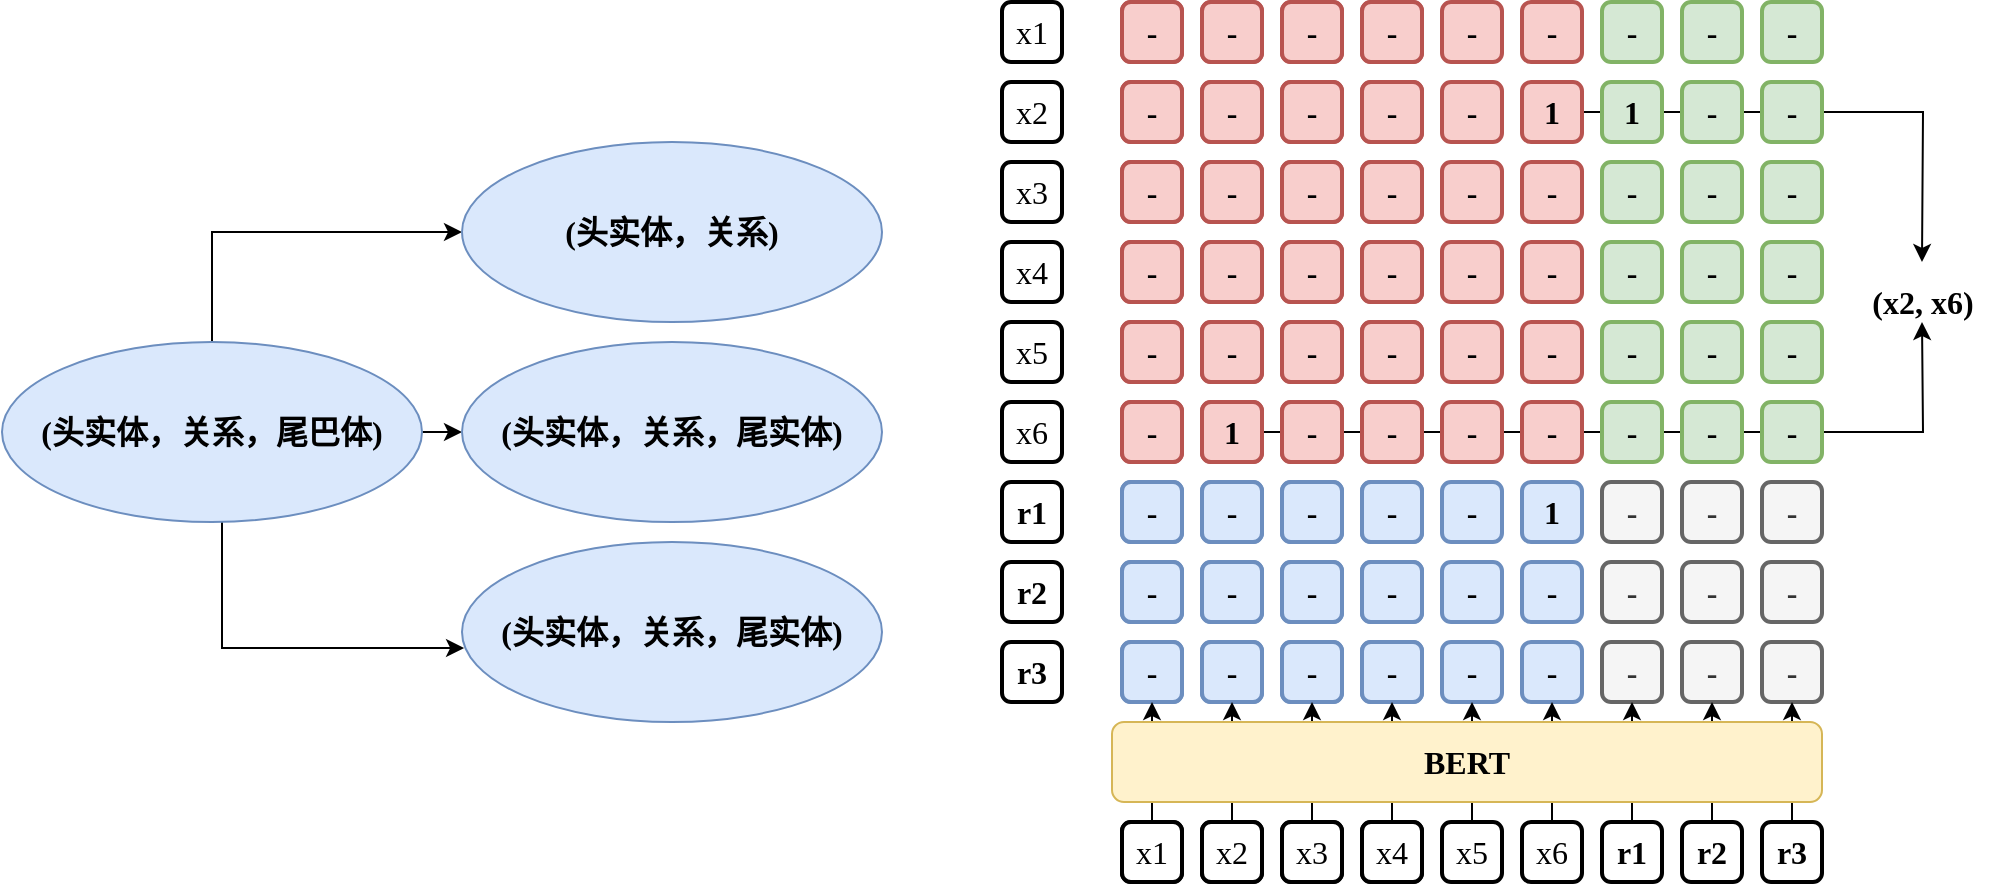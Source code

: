 <mxfile version="15.3.1" type="github">
  <diagram id="RaUIB1Iz39og9bqEEk9t" name="第 1 页">
    <mxGraphModel dx="1422" dy="762" grid="1" gridSize="10" guides="1" tooltips="1" connect="1" arrows="1" fold="1" page="1" pageScale="1" pageWidth="1600" pageHeight="900" math="0" shadow="0">
      <root>
        <mxCell id="0" />
        <mxCell id="1" parent="0" />
        <mxCell id="5Z1uy8fRGyx_QVM0Wn5j-250" style="edgeStyle=orthogonalEdgeStyle;rounded=0;orthogonalLoop=1;jettySize=auto;html=1;exitX=1;exitY=0.5;exitDx=0;exitDy=0;" edge="1" parent="1" source="5Z1uy8fRGyx_QVM0Wn5j-106">
          <mxGeometry relative="1" as="geometry">
            <mxPoint x="1360" y="385" as="targetPoint" />
          </mxGeometry>
        </mxCell>
        <mxCell id="5Z1uy8fRGyx_QVM0Wn5j-1" value="x1" style="rounded=1;whiteSpace=wrap;html=1;shadow=0;glass=0;sketch=0;fontFamily=Times New Roman;fontSize=16;strokeWidth=2;fillColor=#f8cecc;strokeColor=#b85450;fontStyle=1" vertex="1" parent="1">
          <mxGeometry x="960" y="225" width="30" height="30" as="geometry" />
        </mxCell>
        <mxCell id="5Z1uy8fRGyx_QVM0Wn5j-2" value="x1" style="rounded=1;whiteSpace=wrap;html=1;shadow=0;glass=0;sketch=0;fontFamily=Times New Roman;fontSize=16;strokeWidth=2;fillColor=#f8cecc;strokeColor=#b85450;fontStyle=1" vertex="1" parent="1">
          <mxGeometry x="1000" y="225" width="30" height="30" as="geometry" />
        </mxCell>
        <mxCell id="5Z1uy8fRGyx_QVM0Wn5j-3" value="x1" style="rounded=1;whiteSpace=wrap;html=1;shadow=0;glass=0;sketch=0;fontFamily=Times New Roman;fontSize=16;strokeWidth=2;fillColor=#f8cecc;strokeColor=#b85450;fontStyle=1" vertex="1" parent="1">
          <mxGeometry x="1040" y="225" width="30" height="30" as="geometry" />
        </mxCell>
        <mxCell id="5Z1uy8fRGyx_QVM0Wn5j-4" value="x1" style="rounded=1;whiteSpace=wrap;html=1;shadow=0;glass=0;sketch=0;fontFamily=Times New Roman;fontSize=16;strokeWidth=2;fillColor=#f8cecc;strokeColor=#b85450;fontStyle=1" vertex="1" parent="1">
          <mxGeometry x="1080" y="225" width="30" height="30" as="geometry" />
        </mxCell>
        <mxCell id="5Z1uy8fRGyx_QVM0Wn5j-5" value="-" style="rounded=1;whiteSpace=wrap;html=1;shadow=0;glass=0;sketch=0;fontFamily=Times New Roman;fontSize=16;strokeWidth=2;fillColor=#f8cecc;strokeColor=#b85450;fontStyle=1" vertex="1" parent="1">
          <mxGeometry x="1120" y="225" width="30" height="30" as="geometry" />
        </mxCell>
        <mxCell id="5Z1uy8fRGyx_QVM0Wn5j-6" value="-" style="rounded=1;whiteSpace=wrap;html=1;shadow=0;glass=0;sketch=0;fontFamily=Times New Roman;fontSize=16;strokeWidth=2;fillColor=#f8cecc;strokeColor=#b85450;fontStyle=1" vertex="1" parent="1">
          <mxGeometry x="1160" y="225" width="30" height="30" as="geometry" />
        </mxCell>
        <mxCell id="5Z1uy8fRGyx_QVM0Wn5j-7" value="-" style="rounded=1;whiteSpace=wrap;html=1;shadow=0;glass=0;sketch=0;fontFamily=Times New Roman;fontSize=16;strokeWidth=2;fillColor=#d5e8d4;strokeColor=#82b366;fontStyle=1" vertex="1" parent="1">
          <mxGeometry x="1200" y="225" width="30" height="30" as="geometry" />
        </mxCell>
        <mxCell id="5Z1uy8fRGyx_QVM0Wn5j-8" value="-" style="rounded=1;whiteSpace=wrap;html=1;shadow=0;glass=0;sketch=0;fontFamily=Times New Roman;fontSize=16;strokeWidth=2;fillColor=#d5e8d4;strokeColor=#82b366;fontStyle=1" vertex="1" parent="1">
          <mxGeometry x="1240" y="225" width="30" height="30" as="geometry" />
        </mxCell>
        <mxCell id="5Z1uy8fRGyx_QVM0Wn5j-9" value="-" style="rounded=1;whiteSpace=wrap;html=1;shadow=0;glass=0;sketch=0;fontFamily=Times New Roman;fontSize=16;strokeWidth=2;fillColor=#f8cecc;strokeColor=#b85450;fontStyle=1" vertex="1" parent="1">
          <mxGeometry x="960" y="225" width="30" height="30" as="geometry" />
        </mxCell>
        <mxCell id="5Z1uy8fRGyx_QVM0Wn5j-10" value="-" style="rounded=1;whiteSpace=wrap;html=1;shadow=0;glass=0;sketch=0;fontFamily=Times New Roman;fontSize=16;strokeWidth=2;fillColor=#f8cecc;strokeColor=#b85450;fontStyle=1" vertex="1" parent="1">
          <mxGeometry x="1000" y="225" width="30" height="30" as="geometry" />
        </mxCell>
        <mxCell id="5Z1uy8fRGyx_QVM0Wn5j-11" value="-" style="rounded=1;whiteSpace=wrap;html=1;shadow=0;glass=0;sketch=0;fontFamily=Times New Roman;fontSize=16;strokeWidth=2;fillColor=#f8cecc;strokeColor=#b85450;fontStyle=1" vertex="1" parent="1">
          <mxGeometry x="1040" y="225" width="30" height="30" as="geometry" />
        </mxCell>
        <mxCell id="5Z1uy8fRGyx_QVM0Wn5j-12" value="-" style="rounded=1;whiteSpace=wrap;html=1;shadow=0;glass=0;sketch=0;fontFamily=Times New Roman;fontSize=16;strokeWidth=2;fillColor=#f8cecc;strokeColor=#b85450;fontStyle=1" vertex="1" parent="1">
          <mxGeometry x="1080" y="225" width="30" height="30" as="geometry" />
        </mxCell>
        <mxCell id="5Z1uy8fRGyx_QVM0Wn5j-13" value="-" style="rounded=1;whiteSpace=wrap;html=1;shadow=0;glass=0;sketch=0;fontFamily=Times New Roman;fontSize=16;strokeWidth=2;fillColor=#d5e8d4;strokeColor=#82b366;fontStyle=1" vertex="1" parent="1">
          <mxGeometry x="1280" y="225" width="30" height="30" as="geometry" />
        </mxCell>
        <mxCell id="5Z1uy8fRGyx_QVM0Wn5j-33" value="x1" style="rounded=1;whiteSpace=wrap;html=1;shadow=0;glass=0;sketch=0;fontFamily=Times New Roman;fontSize=16;strokeWidth=2;fillColor=#f8cecc;strokeColor=#b85450;fontStyle=1" vertex="1" parent="1">
          <mxGeometry x="960" y="265" width="30" height="30" as="geometry" />
        </mxCell>
        <mxCell id="5Z1uy8fRGyx_QVM0Wn5j-34" value="x1" style="rounded=1;whiteSpace=wrap;html=1;shadow=0;glass=0;sketch=0;fontFamily=Times New Roman;fontSize=16;strokeWidth=2;fillColor=#f8cecc;strokeColor=#b85450;fontStyle=1" vertex="1" parent="1">
          <mxGeometry x="1000" y="265" width="30" height="30" as="geometry" />
        </mxCell>
        <mxCell id="5Z1uy8fRGyx_QVM0Wn5j-35" value="x1" style="rounded=1;whiteSpace=wrap;html=1;shadow=0;glass=0;sketch=0;fontFamily=Times New Roman;fontSize=16;strokeWidth=2;fillColor=#f8cecc;strokeColor=#b85450;fontStyle=1" vertex="1" parent="1">
          <mxGeometry x="1040" y="265" width="30" height="30" as="geometry" />
        </mxCell>
        <mxCell id="5Z1uy8fRGyx_QVM0Wn5j-36" value="x1" style="rounded=1;whiteSpace=wrap;html=1;shadow=0;glass=0;sketch=0;fontFamily=Times New Roman;fontSize=16;strokeWidth=2;fillColor=#f8cecc;strokeColor=#b85450;fontStyle=1" vertex="1" parent="1">
          <mxGeometry x="1080" y="265" width="30" height="30" as="geometry" />
        </mxCell>
        <mxCell id="5Z1uy8fRGyx_QVM0Wn5j-37" value="-" style="rounded=1;whiteSpace=wrap;html=1;shadow=0;glass=0;sketch=0;fontFamily=Times New Roman;fontSize=16;strokeWidth=2;fillColor=#f8cecc;strokeColor=#b85450;fontStyle=1" vertex="1" parent="1">
          <mxGeometry x="1120" y="265" width="30" height="30" as="geometry" />
        </mxCell>
        <mxCell id="5Z1uy8fRGyx_QVM0Wn5j-251" style="edgeStyle=orthogonalEdgeStyle;rounded=0;orthogonalLoop=1;jettySize=auto;html=1;exitX=1;exitY=0.5;exitDx=0;exitDy=0;" edge="1" parent="1" source="5Z1uy8fRGyx_QVM0Wn5j-38">
          <mxGeometry relative="1" as="geometry">
            <mxPoint x="1360" y="355" as="targetPoint" />
          </mxGeometry>
        </mxCell>
        <mxCell id="5Z1uy8fRGyx_QVM0Wn5j-38" value="1" style="rounded=1;whiteSpace=wrap;html=1;shadow=0;glass=0;sketch=0;fontFamily=Times New Roman;fontSize=16;strokeWidth=2;fillColor=#f8cecc;strokeColor=#b85450;fontStyle=1" vertex="1" parent="1">
          <mxGeometry x="1160" y="265" width="30" height="30" as="geometry" />
        </mxCell>
        <mxCell id="5Z1uy8fRGyx_QVM0Wn5j-39" value="1" style="rounded=1;whiteSpace=wrap;html=1;shadow=0;glass=0;sketch=0;fontFamily=Times New Roman;fontSize=16;strokeWidth=2;fillColor=#d5e8d4;strokeColor=#82b366;fontStyle=1" vertex="1" parent="1">
          <mxGeometry x="1200" y="265" width="30" height="30" as="geometry" />
        </mxCell>
        <mxCell id="5Z1uy8fRGyx_QVM0Wn5j-40" value="-" style="rounded=1;whiteSpace=wrap;html=1;shadow=0;glass=0;sketch=0;fontFamily=Times New Roman;fontSize=16;strokeWidth=2;fillColor=#d5e8d4;strokeColor=#82b366;fontStyle=1" vertex="1" parent="1">
          <mxGeometry x="1240" y="265" width="30" height="30" as="geometry" />
        </mxCell>
        <mxCell id="5Z1uy8fRGyx_QVM0Wn5j-41" value="-" style="rounded=1;whiteSpace=wrap;html=1;shadow=0;glass=0;sketch=0;fontFamily=Times New Roman;fontSize=16;strokeWidth=2;fillColor=#f8cecc;strokeColor=#b85450;fontStyle=1" vertex="1" parent="1">
          <mxGeometry x="960" y="265" width="30" height="30" as="geometry" />
        </mxCell>
        <mxCell id="5Z1uy8fRGyx_QVM0Wn5j-42" value="-" style="rounded=1;whiteSpace=wrap;html=1;shadow=0;glass=0;sketch=0;fontFamily=Times New Roman;fontSize=16;strokeWidth=2;fillColor=#f8cecc;strokeColor=#b85450;fontStyle=1" vertex="1" parent="1">
          <mxGeometry x="1000" y="265" width="30" height="30" as="geometry" />
        </mxCell>
        <mxCell id="5Z1uy8fRGyx_QVM0Wn5j-43" value="-" style="rounded=1;whiteSpace=wrap;html=1;shadow=0;glass=0;sketch=0;fontFamily=Times New Roman;fontSize=16;strokeWidth=2;fillColor=#f8cecc;strokeColor=#b85450;fontStyle=1" vertex="1" parent="1">
          <mxGeometry x="1040" y="265" width="30" height="30" as="geometry" />
        </mxCell>
        <mxCell id="5Z1uy8fRGyx_QVM0Wn5j-44" value="-" style="rounded=1;whiteSpace=wrap;html=1;shadow=0;glass=0;sketch=0;fontFamily=Times New Roman;fontSize=16;strokeWidth=2;fillColor=#f8cecc;strokeColor=#b85450;fontStyle=1" vertex="1" parent="1">
          <mxGeometry x="1080" y="265" width="30" height="30" as="geometry" />
        </mxCell>
        <mxCell id="5Z1uy8fRGyx_QVM0Wn5j-45" value="-" style="rounded=1;whiteSpace=wrap;html=1;shadow=0;glass=0;sketch=0;fontFamily=Times New Roman;fontSize=16;strokeWidth=2;fillColor=#d5e8d4;strokeColor=#82b366;fontStyle=1" vertex="1" parent="1">
          <mxGeometry x="1280" y="265" width="30" height="30" as="geometry" />
        </mxCell>
        <mxCell id="5Z1uy8fRGyx_QVM0Wn5j-49" value="x1" style="rounded=1;whiteSpace=wrap;html=1;shadow=0;glass=0;sketch=0;fontFamily=Times New Roman;fontSize=16;strokeWidth=2;fillColor=#f8cecc;strokeColor=#b85450;fontStyle=1" vertex="1" parent="1">
          <mxGeometry x="960" y="305" width="30" height="30" as="geometry" />
        </mxCell>
        <mxCell id="5Z1uy8fRGyx_QVM0Wn5j-50" value="x1" style="rounded=1;whiteSpace=wrap;html=1;shadow=0;glass=0;sketch=0;fontFamily=Times New Roman;fontSize=16;strokeWidth=2;fillColor=#f8cecc;strokeColor=#b85450;fontStyle=1" vertex="1" parent="1">
          <mxGeometry x="1000" y="305" width="30" height="30" as="geometry" />
        </mxCell>
        <mxCell id="5Z1uy8fRGyx_QVM0Wn5j-51" value="x1" style="rounded=1;whiteSpace=wrap;html=1;shadow=0;glass=0;sketch=0;fontFamily=Times New Roman;fontSize=16;strokeWidth=2;fillColor=#f8cecc;strokeColor=#b85450;fontStyle=1" vertex="1" parent="1">
          <mxGeometry x="1040" y="305" width="30" height="30" as="geometry" />
        </mxCell>
        <mxCell id="5Z1uy8fRGyx_QVM0Wn5j-52" value="x1" style="rounded=1;whiteSpace=wrap;html=1;shadow=0;glass=0;sketch=0;fontFamily=Times New Roman;fontSize=16;strokeWidth=2;fillColor=#f8cecc;strokeColor=#b85450;fontStyle=1" vertex="1" parent="1">
          <mxGeometry x="1080" y="305" width="30" height="30" as="geometry" />
        </mxCell>
        <mxCell id="5Z1uy8fRGyx_QVM0Wn5j-53" value="-" style="rounded=1;whiteSpace=wrap;html=1;shadow=0;glass=0;sketch=0;fontFamily=Times New Roman;fontSize=16;strokeWidth=2;fillColor=#f8cecc;strokeColor=#b85450;fontStyle=1" vertex="1" parent="1">
          <mxGeometry x="1120" y="305" width="30" height="30" as="geometry" />
        </mxCell>
        <mxCell id="5Z1uy8fRGyx_QVM0Wn5j-54" value="-" style="rounded=1;whiteSpace=wrap;html=1;shadow=0;glass=0;sketch=0;fontFamily=Times New Roman;fontSize=16;strokeWidth=2;fillColor=#f8cecc;strokeColor=#b85450;fontStyle=1" vertex="1" parent="1">
          <mxGeometry x="1160" y="305" width="30" height="30" as="geometry" />
        </mxCell>
        <mxCell id="5Z1uy8fRGyx_QVM0Wn5j-55" value="-" style="rounded=1;whiteSpace=wrap;html=1;shadow=0;glass=0;sketch=0;fontFamily=Times New Roman;fontSize=16;strokeWidth=2;fillColor=#d5e8d4;strokeColor=#82b366;fontStyle=1" vertex="1" parent="1">
          <mxGeometry x="1200" y="305" width="30" height="30" as="geometry" />
        </mxCell>
        <mxCell id="5Z1uy8fRGyx_QVM0Wn5j-56" value="-" style="rounded=1;whiteSpace=wrap;html=1;shadow=0;glass=0;sketch=0;fontFamily=Times New Roman;fontSize=16;strokeWidth=2;fillColor=#d5e8d4;strokeColor=#82b366;fontStyle=1" vertex="1" parent="1">
          <mxGeometry x="1240" y="305" width="30" height="30" as="geometry" />
        </mxCell>
        <mxCell id="5Z1uy8fRGyx_QVM0Wn5j-57" value="-" style="rounded=1;whiteSpace=wrap;html=1;shadow=0;glass=0;sketch=0;fontFamily=Times New Roman;fontSize=16;strokeWidth=2;fillColor=#f8cecc;strokeColor=#b85450;fontStyle=1" vertex="1" parent="1">
          <mxGeometry x="960" y="305" width="30" height="30" as="geometry" />
        </mxCell>
        <mxCell id="5Z1uy8fRGyx_QVM0Wn5j-58" value="-" style="rounded=1;whiteSpace=wrap;html=1;shadow=0;glass=0;sketch=0;fontFamily=Times New Roman;fontSize=16;strokeWidth=2;fillColor=#f8cecc;strokeColor=#b85450;fontStyle=1" vertex="1" parent="1">
          <mxGeometry x="1000" y="305" width="30" height="30" as="geometry" />
        </mxCell>
        <mxCell id="5Z1uy8fRGyx_QVM0Wn5j-59" value="-" style="rounded=1;whiteSpace=wrap;html=1;shadow=0;glass=0;sketch=0;fontFamily=Times New Roman;fontSize=16;strokeWidth=2;fillColor=#f8cecc;strokeColor=#b85450;fontStyle=1" vertex="1" parent="1">
          <mxGeometry x="1040" y="305" width="30" height="30" as="geometry" />
        </mxCell>
        <mxCell id="5Z1uy8fRGyx_QVM0Wn5j-60" value="-" style="rounded=1;whiteSpace=wrap;html=1;shadow=0;glass=0;sketch=0;fontFamily=Times New Roman;fontSize=16;strokeWidth=2;fillColor=#f8cecc;strokeColor=#b85450;fontStyle=1" vertex="1" parent="1">
          <mxGeometry x="1080" y="305" width="30" height="30" as="geometry" />
        </mxCell>
        <mxCell id="5Z1uy8fRGyx_QVM0Wn5j-61" value="-" style="rounded=1;whiteSpace=wrap;html=1;shadow=0;glass=0;sketch=0;fontFamily=Times New Roman;fontSize=16;strokeWidth=2;fillColor=#d5e8d4;strokeColor=#82b366;fontStyle=1" vertex="1" parent="1">
          <mxGeometry x="1280" y="305" width="30" height="30" as="geometry" />
        </mxCell>
        <mxCell id="5Z1uy8fRGyx_QVM0Wn5j-65" value="x1" style="rounded=1;whiteSpace=wrap;html=1;shadow=0;glass=0;sketch=0;fontFamily=Times New Roman;fontSize=16;strokeWidth=2;fillColor=#f8cecc;strokeColor=#b85450;fontStyle=1" vertex="1" parent="1">
          <mxGeometry x="960" y="345" width="30" height="30" as="geometry" />
        </mxCell>
        <mxCell id="5Z1uy8fRGyx_QVM0Wn5j-66" value="x1" style="rounded=1;whiteSpace=wrap;html=1;shadow=0;glass=0;sketch=0;fontFamily=Times New Roman;fontSize=16;strokeWidth=2;fillColor=#f8cecc;strokeColor=#b85450;fontStyle=1" vertex="1" parent="1">
          <mxGeometry x="1000" y="345" width="30" height="30" as="geometry" />
        </mxCell>
        <mxCell id="5Z1uy8fRGyx_QVM0Wn5j-67" value="x1" style="rounded=1;whiteSpace=wrap;html=1;shadow=0;glass=0;sketch=0;fontFamily=Times New Roman;fontSize=16;strokeWidth=2;fillColor=#f8cecc;strokeColor=#b85450;fontStyle=1" vertex="1" parent="1">
          <mxGeometry x="1040" y="345" width="30" height="30" as="geometry" />
        </mxCell>
        <mxCell id="5Z1uy8fRGyx_QVM0Wn5j-68" value="x1" style="rounded=1;whiteSpace=wrap;html=1;shadow=0;glass=0;sketch=0;fontFamily=Times New Roman;fontSize=16;strokeWidth=2;fillColor=#f8cecc;strokeColor=#b85450;fontStyle=1" vertex="1" parent="1">
          <mxGeometry x="1080" y="345" width="30" height="30" as="geometry" />
        </mxCell>
        <mxCell id="5Z1uy8fRGyx_QVM0Wn5j-69" value="-" style="rounded=1;whiteSpace=wrap;html=1;shadow=0;glass=0;sketch=0;fontFamily=Times New Roman;fontSize=16;strokeWidth=2;fillColor=#f8cecc;strokeColor=#b85450;fontStyle=1" vertex="1" parent="1">
          <mxGeometry x="1120" y="345" width="30" height="30" as="geometry" />
        </mxCell>
        <mxCell id="5Z1uy8fRGyx_QVM0Wn5j-70" value="-" style="rounded=1;whiteSpace=wrap;html=1;shadow=0;glass=0;sketch=0;fontFamily=Times New Roman;fontSize=16;strokeWidth=2;fillColor=#f8cecc;strokeColor=#b85450;fontStyle=1" vertex="1" parent="1">
          <mxGeometry x="1160" y="345" width="30" height="30" as="geometry" />
        </mxCell>
        <mxCell id="5Z1uy8fRGyx_QVM0Wn5j-71" value="-" style="rounded=1;whiteSpace=wrap;html=1;shadow=0;glass=0;sketch=0;fontFamily=Times New Roman;fontSize=16;strokeWidth=2;fillColor=#d5e8d4;strokeColor=#82b366;fontStyle=1" vertex="1" parent="1">
          <mxGeometry x="1200" y="345" width="30" height="30" as="geometry" />
        </mxCell>
        <mxCell id="5Z1uy8fRGyx_QVM0Wn5j-72" value="-" style="rounded=1;whiteSpace=wrap;html=1;shadow=0;glass=0;sketch=0;fontFamily=Times New Roman;fontSize=16;strokeWidth=2;fillColor=#d5e8d4;strokeColor=#82b366;fontStyle=1" vertex="1" parent="1">
          <mxGeometry x="1240" y="345" width="30" height="30" as="geometry" />
        </mxCell>
        <mxCell id="5Z1uy8fRGyx_QVM0Wn5j-73" value="-" style="rounded=1;whiteSpace=wrap;html=1;shadow=0;glass=0;sketch=0;fontFamily=Times New Roman;fontSize=16;strokeWidth=2;fillColor=#f8cecc;strokeColor=#b85450;fontStyle=1" vertex="1" parent="1">
          <mxGeometry x="960" y="345" width="30" height="30" as="geometry" />
        </mxCell>
        <mxCell id="5Z1uy8fRGyx_QVM0Wn5j-74" value="-" style="rounded=1;whiteSpace=wrap;html=1;shadow=0;glass=0;sketch=0;fontFamily=Times New Roman;fontSize=16;strokeWidth=2;fillColor=#f8cecc;strokeColor=#b85450;fontStyle=1" vertex="1" parent="1">
          <mxGeometry x="1000" y="345" width="30" height="30" as="geometry" />
        </mxCell>
        <mxCell id="5Z1uy8fRGyx_QVM0Wn5j-75" value="-" style="rounded=1;whiteSpace=wrap;html=1;shadow=0;glass=0;sketch=0;fontFamily=Times New Roman;fontSize=16;strokeWidth=2;fillColor=#f8cecc;strokeColor=#b85450;fontStyle=1" vertex="1" parent="1">
          <mxGeometry x="1040" y="345" width="30" height="30" as="geometry" />
        </mxCell>
        <mxCell id="5Z1uy8fRGyx_QVM0Wn5j-76" value="-" style="rounded=1;whiteSpace=wrap;html=1;shadow=0;glass=0;sketch=0;fontFamily=Times New Roman;fontSize=16;strokeWidth=2;fillColor=#f8cecc;strokeColor=#b85450;fontStyle=1" vertex="1" parent="1">
          <mxGeometry x="1080" y="345" width="30" height="30" as="geometry" />
        </mxCell>
        <mxCell id="5Z1uy8fRGyx_QVM0Wn5j-77" value="-" style="rounded=1;whiteSpace=wrap;html=1;shadow=0;glass=0;sketch=0;fontFamily=Times New Roman;fontSize=16;strokeWidth=2;fillColor=#d5e8d4;strokeColor=#82b366;fontStyle=1" vertex="1" parent="1">
          <mxGeometry x="1280" y="345" width="30" height="30" as="geometry" />
        </mxCell>
        <mxCell id="5Z1uy8fRGyx_QVM0Wn5j-81" value="x1" style="rounded=1;whiteSpace=wrap;html=1;shadow=0;glass=0;sketch=0;fontFamily=Times New Roman;fontSize=16;strokeWidth=2;fillColor=#f8cecc;strokeColor=#b85450;fontStyle=1" vertex="1" parent="1">
          <mxGeometry x="960" y="385" width="30" height="30" as="geometry" />
        </mxCell>
        <mxCell id="5Z1uy8fRGyx_QVM0Wn5j-82" value="x1" style="rounded=1;whiteSpace=wrap;html=1;shadow=0;glass=0;sketch=0;fontFamily=Times New Roman;fontSize=16;strokeWidth=2;fillColor=#f8cecc;strokeColor=#b85450;fontStyle=1" vertex="1" parent="1">
          <mxGeometry x="1000" y="385" width="30" height="30" as="geometry" />
        </mxCell>
        <mxCell id="5Z1uy8fRGyx_QVM0Wn5j-83" value="x1" style="rounded=1;whiteSpace=wrap;html=1;shadow=0;glass=0;sketch=0;fontFamily=Times New Roman;fontSize=16;strokeWidth=2;fillColor=#f8cecc;strokeColor=#b85450;fontStyle=1" vertex="1" parent="1">
          <mxGeometry x="1040" y="385" width="30" height="30" as="geometry" />
        </mxCell>
        <mxCell id="5Z1uy8fRGyx_QVM0Wn5j-84" value="x1" style="rounded=1;whiteSpace=wrap;html=1;shadow=0;glass=0;sketch=0;fontFamily=Times New Roman;fontSize=16;strokeWidth=2;fillColor=#f8cecc;strokeColor=#b85450;fontStyle=1" vertex="1" parent="1">
          <mxGeometry x="1080" y="385" width="30" height="30" as="geometry" />
        </mxCell>
        <mxCell id="5Z1uy8fRGyx_QVM0Wn5j-85" value="-" style="rounded=1;whiteSpace=wrap;html=1;shadow=0;glass=0;sketch=0;fontFamily=Times New Roman;fontSize=16;strokeWidth=2;fillColor=#f8cecc;strokeColor=#b85450;fontStyle=1" vertex="1" parent="1">
          <mxGeometry x="1120" y="385" width="30" height="30" as="geometry" />
        </mxCell>
        <mxCell id="5Z1uy8fRGyx_QVM0Wn5j-86" value="-" style="rounded=1;whiteSpace=wrap;html=1;shadow=0;glass=0;sketch=0;fontFamily=Times New Roman;fontSize=16;strokeWidth=2;fillColor=#f8cecc;strokeColor=#b85450;fontStyle=1" vertex="1" parent="1">
          <mxGeometry x="1160" y="385" width="30" height="30" as="geometry" />
        </mxCell>
        <mxCell id="5Z1uy8fRGyx_QVM0Wn5j-87" value="-" style="rounded=1;whiteSpace=wrap;html=1;shadow=0;glass=0;sketch=0;fontFamily=Times New Roman;fontSize=16;strokeWidth=2;fillColor=#d5e8d4;strokeColor=#82b366;fontStyle=1" vertex="1" parent="1">
          <mxGeometry x="1200" y="385" width="30" height="30" as="geometry" />
        </mxCell>
        <mxCell id="5Z1uy8fRGyx_QVM0Wn5j-88" value="-" style="rounded=1;whiteSpace=wrap;html=1;shadow=0;glass=0;sketch=0;fontFamily=Times New Roman;fontSize=16;strokeWidth=2;fillColor=#d5e8d4;strokeColor=#82b366;fontStyle=1" vertex="1" parent="1">
          <mxGeometry x="1240" y="385" width="30" height="30" as="geometry" />
        </mxCell>
        <mxCell id="5Z1uy8fRGyx_QVM0Wn5j-89" value="-" style="rounded=1;whiteSpace=wrap;html=1;shadow=0;glass=0;sketch=0;fontFamily=Times New Roman;fontSize=16;strokeWidth=2;fillColor=#f8cecc;strokeColor=#b85450;fontStyle=1" vertex="1" parent="1">
          <mxGeometry x="960" y="385" width="30" height="30" as="geometry" />
        </mxCell>
        <mxCell id="5Z1uy8fRGyx_QVM0Wn5j-90" value="-" style="rounded=1;whiteSpace=wrap;html=1;shadow=0;glass=0;sketch=0;fontFamily=Times New Roman;fontSize=16;strokeWidth=2;fillColor=#f8cecc;strokeColor=#b85450;fontStyle=1" vertex="1" parent="1">
          <mxGeometry x="1000" y="385" width="30" height="30" as="geometry" />
        </mxCell>
        <mxCell id="5Z1uy8fRGyx_QVM0Wn5j-91" value="-" style="rounded=1;whiteSpace=wrap;html=1;shadow=0;glass=0;sketch=0;fontFamily=Times New Roman;fontSize=16;strokeWidth=2;fillColor=#f8cecc;strokeColor=#b85450;fontStyle=1" vertex="1" parent="1">
          <mxGeometry x="1040" y="385" width="30" height="30" as="geometry" />
        </mxCell>
        <mxCell id="5Z1uy8fRGyx_QVM0Wn5j-92" value="-" style="rounded=1;whiteSpace=wrap;html=1;shadow=0;glass=0;sketch=0;fontFamily=Times New Roman;fontSize=16;strokeWidth=2;fillColor=#f8cecc;strokeColor=#b85450;fontStyle=1" vertex="1" parent="1">
          <mxGeometry x="1080" y="385" width="30" height="30" as="geometry" />
        </mxCell>
        <mxCell id="5Z1uy8fRGyx_QVM0Wn5j-93" value="-" style="rounded=1;whiteSpace=wrap;html=1;shadow=0;glass=0;sketch=0;fontFamily=Times New Roman;fontSize=16;strokeWidth=2;fillColor=#d5e8d4;strokeColor=#82b366;fontStyle=1" vertex="1" parent="1">
          <mxGeometry x="1280" y="385" width="30" height="30" as="geometry" />
        </mxCell>
        <mxCell id="5Z1uy8fRGyx_QVM0Wn5j-97" value="x1" style="rounded=1;whiteSpace=wrap;html=1;shadow=0;glass=0;sketch=0;fontFamily=Times New Roman;fontSize=16;strokeWidth=2;fillColor=#f8cecc;strokeColor=#b85450;fontStyle=1" vertex="1" parent="1">
          <mxGeometry x="960" y="425" width="30" height="30" as="geometry" />
        </mxCell>
        <mxCell id="5Z1uy8fRGyx_QVM0Wn5j-98" value="x1" style="rounded=1;whiteSpace=wrap;html=1;shadow=0;glass=0;sketch=0;fontFamily=Times New Roman;fontSize=16;strokeWidth=2;fillColor=#f8cecc;strokeColor=#b85450;fontStyle=1" vertex="1" parent="1">
          <mxGeometry x="1000" y="425" width="30" height="30" as="geometry" />
        </mxCell>
        <mxCell id="5Z1uy8fRGyx_QVM0Wn5j-99" value="x1" style="rounded=1;whiteSpace=wrap;html=1;shadow=0;glass=0;sketch=0;fontFamily=Times New Roman;fontSize=16;strokeWidth=2;fillColor=#f8cecc;strokeColor=#b85450;fontStyle=1" vertex="1" parent="1">
          <mxGeometry x="1040" y="425" width="30" height="30" as="geometry" />
        </mxCell>
        <mxCell id="5Z1uy8fRGyx_QVM0Wn5j-100" value="x1" style="rounded=1;whiteSpace=wrap;html=1;shadow=0;glass=0;sketch=0;fontFamily=Times New Roman;fontSize=16;strokeWidth=2;fillColor=#f8cecc;strokeColor=#b85450;fontStyle=1" vertex="1" parent="1">
          <mxGeometry x="1080" y="425" width="30" height="30" as="geometry" />
        </mxCell>
        <mxCell id="5Z1uy8fRGyx_QVM0Wn5j-101" value="-" style="rounded=1;whiteSpace=wrap;html=1;shadow=0;glass=0;sketch=0;fontFamily=Times New Roman;fontSize=16;strokeWidth=2;fillColor=#f8cecc;strokeColor=#b85450;fontStyle=1" vertex="1" parent="1">
          <mxGeometry x="1120" y="425" width="30" height="30" as="geometry" />
        </mxCell>
        <mxCell id="5Z1uy8fRGyx_QVM0Wn5j-102" value="-" style="rounded=1;whiteSpace=wrap;html=1;shadow=0;glass=0;sketch=0;fontFamily=Times New Roman;fontSize=16;strokeWidth=2;fillColor=#f8cecc;strokeColor=#b85450;fontStyle=1" vertex="1" parent="1">
          <mxGeometry x="1160" y="425" width="30" height="30" as="geometry" />
        </mxCell>
        <mxCell id="5Z1uy8fRGyx_QVM0Wn5j-103" value="-" style="rounded=1;whiteSpace=wrap;html=1;shadow=0;glass=0;sketch=0;fontFamily=Times New Roman;fontSize=16;strokeWidth=2;fillColor=#d5e8d4;strokeColor=#82b366;fontStyle=1" vertex="1" parent="1">
          <mxGeometry x="1200" y="425" width="30" height="30" as="geometry" />
        </mxCell>
        <mxCell id="5Z1uy8fRGyx_QVM0Wn5j-104" value="-" style="rounded=1;whiteSpace=wrap;html=1;shadow=0;glass=0;sketch=0;fontFamily=Times New Roman;fontSize=16;strokeWidth=2;fillColor=#d5e8d4;strokeColor=#82b366;fontStyle=1" vertex="1" parent="1">
          <mxGeometry x="1240" y="425" width="30" height="30" as="geometry" />
        </mxCell>
        <mxCell id="5Z1uy8fRGyx_QVM0Wn5j-105" value="-" style="rounded=1;whiteSpace=wrap;html=1;shadow=0;glass=0;sketch=0;fontFamily=Times New Roman;fontSize=16;strokeWidth=2;fillColor=#f8cecc;strokeColor=#b85450;fontStyle=1" vertex="1" parent="1">
          <mxGeometry x="960" y="425" width="30" height="30" as="geometry" />
        </mxCell>
        <mxCell id="5Z1uy8fRGyx_QVM0Wn5j-106" value="1" style="rounded=1;whiteSpace=wrap;html=1;shadow=0;glass=0;sketch=0;fontFamily=Times New Roman;fontSize=16;strokeWidth=2;fillColor=#f8cecc;strokeColor=#b85450;fontStyle=1" vertex="1" parent="1">
          <mxGeometry x="1000" y="425" width="30" height="30" as="geometry" />
        </mxCell>
        <mxCell id="5Z1uy8fRGyx_QVM0Wn5j-107" value="-" style="rounded=1;whiteSpace=wrap;html=1;shadow=0;glass=0;sketch=0;fontFamily=Times New Roman;fontSize=16;strokeWidth=2;fillColor=#f8cecc;strokeColor=#b85450;fontStyle=1" vertex="1" parent="1">
          <mxGeometry x="1040" y="425" width="30" height="30" as="geometry" />
        </mxCell>
        <mxCell id="5Z1uy8fRGyx_QVM0Wn5j-108" value="-" style="rounded=1;whiteSpace=wrap;html=1;shadow=0;glass=0;sketch=0;fontFamily=Times New Roman;fontSize=16;strokeWidth=2;fillColor=#f8cecc;strokeColor=#b85450;fontStyle=1" vertex="1" parent="1">
          <mxGeometry x="1080" y="425" width="30" height="30" as="geometry" />
        </mxCell>
        <mxCell id="5Z1uy8fRGyx_QVM0Wn5j-109" value="-" style="rounded=1;whiteSpace=wrap;html=1;shadow=0;glass=0;sketch=0;fontFamily=Times New Roman;fontSize=16;strokeWidth=2;fillColor=#d5e8d4;strokeColor=#82b366;fontStyle=1" vertex="1" parent="1">
          <mxGeometry x="1280" y="425" width="30" height="30" as="geometry" />
        </mxCell>
        <mxCell id="5Z1uy8fRGyx_QVM0Wn5j-113" value="x1" style="rounded=1;whiteSpace=wrap;html=1;shadow=0;glass=0;sketch=0;fontFamily=Times New Roman;fontSize=16;strokeWidth=2;fillColor=#dae8fc;strokeColor=#6c8ebf;fontStyle=1" vertex="1" parent="1">
          <mxGeometry x="960" y="465" width="30" height="30" as="geometry" />
        </mxCell>
        <mxCell id="5Z1uy8fRGyx_QVM0Wn5j-114" value="x1" style="rounded=1;whiteSpace=wrap;html=1;shadow=0;glass=0;sketch=0;fontFamily=Times New Roman;fontSize=16;strokeWidth=2;fillColor=#dae8fc;strokeColor=#6c8ebf;fontStyle=1" vertex="1" parent="1">
          <mxGeometry x="1000" y="465" width="30" height="30" as="geometry" />
        </mxCell>
        <mxCell id="5Z1uy8fRGyx_QVM0Wn5j-115" value="x1" style="rounded=1;whiteSpace=wrap;html=1;shadow=0;glass=0;sketch=0;fontFamily=Times New Roman;fontSize=16;strokeWidth=2;fillColor=#dae8fc;strokeColor=#6c8ebf;fontStyle=1" vertex="1" parent="1">
          <mxGeometry x="1040" y="465" width="30" height="30" as="geometry" />
        </mxCell>
        <mxCell id="5Z1uy8fRGyx_QVM0Wn5j-116" value="x1" style="rounded=1;whiteSpace=wrap;html=1;shadow=0;glass=0;sketch=0;fontFamily=Times New Roman;fontSize=16;strokeWidth=2;fillColor=#dae8fc;strokeColor=#6c8ebf;fontStyle=1" vertex="1" parent="1">
          <mxGeometry x="1080" y="465" width="30" height="30" as="geometry" />
        </mxCell>
        <mxCell id="5Z1uy8fRGyx_QVM0Wn5j-117" value="-" style="rounded=1;whiteSpace=wrap;html=1;shadow=0;glass=0;sketch=0;fontFamily=Times New Roman;fontSize=16;strokeWidth=2;fillColor=#dae8fc;strokeColor=#6c8ebf;fontStyle=1" vertex="1" parent="1">
          <mxGeometry x="1120" y="465" width="30" height="30" as="geometry" />
        </mxCell>
        <mxCell id="5Z1uy8fRGyx_QVM0Wn5j-118" value="1" style="rounded=1;whiteSpace=wrap;html=1;shadow=0;glass=0;sketch=0;fontFamily=Times New Roman;fontSize=16;strokeWidth=2;fillColor=#dae8fc;strokeColor=#6c8ebf;fontStyle=1" vertex="1" parent="1">
          <mxGeometry x="1160" y="465" width="30" height="30" as="geometry" />
        </mxCell>
        <mxCell id="5Z1uy8fRGyx_QVM0Wn5j-119" value="-" style="rounded=1;whiteSpace=wrap;html=1;shadow=0;glass=0;sketch=0;fontFamily=Times New Roman;fontSize=16;strokeWidth=2;fillColor=#f5f5f5;strokeColor=#666666;fontColor=#333333;fontStyle=1" vertex="1" parent="1">
          <mxGeometry x="1200" y="465" width="30" height="30" as="geometry" />
        </mxCell>
        <mxCell id="5Z1uy8fRGyx_QVM0Wn5j-120" value="-" style="rounded=1;whiteSpace=wrap;html=1;shadow=0;glass=0;sketch=0;fontFamily=Times New Roman;fontSize=16;strokeWidth=2;fillColor=#f5f5f5;strokeColor=#666666;fontColor=#333333;fontStyle=1" vertex="1" parent="1">
          <mxGeometry x="1240" y="465" width="30" height="30" as="geometry" />
        </mxCell>
        <mxCell id="5Z1uy8fRGyx_QVM0Wn5j-121" value="-" style="rounded=1;whiteSpace=wrap;html=1;shadow=0;glass=0;sketch=0;fontFamily=Times New Roman;fontSize=16;strokeWidth=2;fillColor=#dae8fc;strokeColor=#6c8ebf;fontStyle=1" vertex="1" parent="1">
          <mxGeometry x="960" y="465" width="30" height="30" as="geometry" />
        </mxCell>
        <mxCell id="5Z1uy8fRGyx_QVM0Wn5j-122" value="-" style="rounded=1;whiteSpace=wrap;html=1;shadow=0;glass=0;sketch=0;fontFamily=Times New Roman;fontSize=16;strokeWidth=2;fillColor=#dae8fc;strokeColor=#6c8ebf;fontStyle=1" vertex="1" parent="1">
          <mxGeometry x="1000" y="465" width="30" height="30" as="geometry" />
        </mxCell>
        <mxCell id="5Z1uy8fRGyx_QVM0Wn5j-123" value="-" style="rounded=1;whiteSpace=wrap;html=1;shadow=0;glass=0;sketch=0;fontFamily=Times New Roman;fontSize=16;strokeWidth=2;fillColor=#dae8fc;strokeColor=#6c8ebf;fontStyle=1" vertex="1" parent="1">
          <mxGeometry x="1040" y="465" width="30" height="30" as="geometry" />
        </mxCell>
        <mxCell id="5Z1uy8fRGyx_QVM0Wn5j-124" value="-" style="rounded=1;whiteSpace=wrap;html=1;shadow=0;glass=0;sketch=0;fontFamily=Times New Roman;fontSize=16;strokeWidth=2;fillColor=#dae8fc;strokeColor=#6c8ebf;fontStyle=1" vertex="1" parent="1">
          <mxGeometry x="1080" y="465" width="30" height="30" as="geometry" />
        </mxCell>
        <mxCell id="5Z1uy8fRGyx_QVM0Wn5j-125" value="-" style="rounded=1;whiteSpace=wrap;html=1;shadow=0;glass=0;sketch=0;fontFamily=Times New Roman;fontSize=16;strokeWidth=2;fillColor=#f5f5f5;strokeColor=#666666;fontColor=#333333;fontStyle=1" vertex="1" parent="1">
          <mxGeometry x="1280" y="465" width="30" height="30" as="geometry" />
        </mxCell>
        <mxCell id="5Z1uy8fRGyx_QVM0Wn5j-129" value="x1" style="rounded=1;whiteSpace=wrap;html=1;shadow=0;glass=0;sketch=0;fontFamily=Times New Roman;fontSize=16;strokeWidth=2;fillColor=#dae8fc;strokeColor=#6c8ebf;fontStyle=1" vertex="1" parent="1">
          <mxGeometry x="960" y="505" width="30" height="30" as="geometry" />
        </mxCell>
        <mxCell id="5Z1uy8fRGyx_QVM0Wn5j-130" value="x1" style="rounded=1;whiteSpace=wrap;html=1;shadow=0;glass=0;sketch=0;fontFamily=Times New Roman;fontSize=16;strokeWidth=2;fillColor=#dae8fc;strokeColor=#6c8ebf;fontStyle=1" vertex="1" parent="1">
          <mxGeometry x="1000" y="505" width="30" height="30" as="geometry" />
        </mxCell>
        <mxCell id="5Z1uy8fRGyx_QVM0Wn5j-131" value="x1" style="rounded=1;whiteSpace=wrap;html=1;shadow=0;glass=0;sketch=0;fontFamily=Times New Roman;fontSize=16;strokeWidth=2;fillColor=#dae8fc;strokeColor=#6c8ebf;fontStyle=1" vertex="1" parent="1">
          <mxGeometry x="1040" y="505" width="30" height="30" as="geometry" />
        </mxCell>
        <mxCell id="5Z1uy8fRGyx_QVM0Wn5j-132" value="x1" style="rounded=1;whiteSpace=wrap;html=1;shadow=0;glass=0;sketch=0;fontFamily=Times New Roman;fontSize=16;strokeWidth=2;fillColor=#dae8fc;strokeColor=#6c8ebf;fontStyle=1" vertex="1" parent="1">
          <mxGeometry x="1080" y="505" width="30" height="30" as="geometry" />
        </mxCell>
        <mxCell id="5Z1uy8fRGyx_QVM0Wn5j-133" value="-" style="rounded=1;whiteSpace=wrap;html=1;shadow=0;glass=0;sketch=0;fontFamily=Times New Roman;fontSize=16;strokeWidth=2;fillColor=#dae8fc;strokeColor=#6c8ebf;fontStyle=1" vertex="1" parent="1">
          <mxGeometry x="1120" y="505" width="30" height="30" as="geometry" />
        </mxCell>
        <mxCell id="5Z1uy8fRGyx_QVM0Wn5j-134" value="-" style="rounded=1;whiteSpace=wrap;html=1;shadow=0;glass=0;sketch=0;fontFamily=Times New Roman;fontSize=16;strokeWidth=2;fillColor=#dae8fc;strokeColor=#6c8ebf;fontStyle=1" vertex="1" parent="1">
          <mxGeometry x="1160" y="505" width="30" height="30" as="geometry" />
        </mxCell>
        <mxCell id="5Z1uy8fRGyx_QVM0Wn5j-135" value="-" style="rounded=1;whiteSpace=wrap;html=1;shadow=0;glass=0;sketch=0;fontFamily=Times New Roman;fontSize=16;strokeWidth=2;fillColor=#f5f5f5;strokeColor=#666666;fontColor=#333333;fontStyle=1" vertex="1" parent="1">
          <mxGeometry x="1200" y="505" width="30" height="30" as="geometry" />
        </mxCell>
        <mxCell id="5Z1uy8fRGyx_QVM0Wn5j-136" value="-" style="rounded=1;whiteSpace=wrap;html=1;shadow=0;glass=0;sketch=0;fontFamily=Times New Roman;fontSize=16;strokeWidth=2;fillColor=#f5f5f5;strokeColor=#666666;fontColor=#333333;fontStyle=1" vertex="1" parent="1">
          <mxGeometry x="1240" y="505" width="30" height="30" as="geometry" />
        </mxCell>
        <mxCell id="5Z1uy8fRGyx_QVM0Wn5j-137" value="-" style="rounded=1;whiteSpace=wrap;html=1;shadow=0;glass=0;sketch=0;fontFamily=Times New Roman;fontSize=16;strokeWidth=2;fillColor=#dae8fc;strokeColor=#6c8ebf;fontStyle=1" vertex="1" parent="1">
          <mxGeometry x="960" y="505" width="30" height="30" as="geometry" />
        </mxCell>
        <mxCell id="5Z1uy8fRGyx_QVM0Wn5j-138" value="-" style="rounded=1;whiteSpace=wrap;html=1;shadow=0;glass=0;sketch=0;fontFamily=Times New Roman;fontSize=16;strokeWidth=2;fillColor=#dae8fc;strokeColor=#6c8ebf;fontStyle=1" vertex="1" parent="1">
          <mxGeometry x="1000" y="505" width="30" height="30" as="geometry" />
        </mxCell>
        <mxCell id="5Z1uy8fRGyx_QVM0Wn5j-139" value="-" style="rounded=1;whiteSpace=wrap;html=1;shadow=0;glass=0;sketch=0;fontFamily=Times New Roman;fontSize=16;strokeWidth=2;fillColor=#dae8fc;strokeColor=#6c8ebf;fontStyle=1" vertex="1" parent="1">
          <mxGeometry x="1040" y="505" width="30" height="30" as="geometry" />
        </mxCell>
        <mxCell id="5Z1uy8fRGyx_QVM0Wn5j-140" value="-" style="rounded=1;whiteSpace=wrap;html=1;shadow=0;glass=0;sketch=0;fontFamily=Times New Roman;fontSize=16;strokeWidth=2;fillColor=#dae8fc;strokeColor=#6c8ebf;fontStyle=1" vertex="1" parent="1">
          <mxGeometry x="1080" y="505" width="30" height="30" as="geometry" />
        </mxCell>
        <mxCell id="5Z1uy8fRGyx_QVM0Wn5j-141" value="-" style="rounded=1;whiteSpace=wrap;html=1;shadow=0;glass=0;sketch=0;fontFamily=Times New Roman;fontSize=16;strokeWidth=2;fillColor=#f5f5f5;strokeColor=#666666;fontColor=#333333;fontStyle=1" vertex="1" parent="1">
          <mxGeometry x="1280" y="505" width="30" height="30" as="geometry" />
        </mxCell>
        <mxCell id="5Z1uy8fRGyx_QVM0Wn5j-145" value="x1" style="rounded=1;whiteSpace=wrap;html=1;shadow=0;glass=0;sketch=0;fontFamily=Times New Roman;fontSize=16;strokeWidth=2;fillColor=#dae8fc;strokeColor=#6c8ebf;fontStyle=1" vertex="1" parent="1">
          <mxGeometry x="960" y="545" width="30" height="30" as="geometry" />
        </mxCell>
        <mxCell id="5Z1uy8fRGyx_QVM0Wn5j-146" value="x1" style="rounded=1;whiteSpace=wrap;html=1;shadow=0;glass=0;sketch=0;fontFamily=Times New Roman;fontSize=16;strokeWidth=2;fillColor=#dae8fc;strokeColor=#6c8ebf;fontStyle=1" vertex="1" parent="1">
          <mxGeometry x="1000" y="545" width="30" height="30" as="geometry" />
        </mxCell>
        <mxCell id="5Z1uy8fRGyx_QVM0Wn5j-147" value="x1" style="rounded=1;whiteSpace=wrap;html=1;shadow=0;glass=0;sketch=0;fontFamily=Times New Roman;fontSize=16;strokeWidth=2;fillColor=#dae8fc;strokeColor=#6c8ebf;fontStyle=1" vertex="1" parent="1">
          <mxGeometry x="1040" y="545" width="30" height="30" as="geometry" />
        </mxCell>
        <mxCell id="5Z1uy8fRGyx_QVM0Wn5j-148" value="x1" style="rounded=1;whiteSpace=wrap;html=1;shadow=0;glass=0;sketch=0;fontFamily=Times New Roman;fontSize=16;strokeWidth=2;fillColor=#dae8fc;strokeColor=#6c8ebf;fontStyle=1" vertex="1" parent="1">
          <mxGeometry x="1080" y="545" width="30" height="30" as="geometry" />
        </mxCell>
        <mxCell id="5Z1uy8fRGyx_QVM0Wn5j-149" value="-" style="rounded=1;whiteSpace=wrap;html=1;shadow=0;glass=0;sketch=0;fontFamily=Times New Roman;fontSize=16;strokeWidth=2;fillColor=#dae8fc;strokeColor=#6c8ebf;fontStyle=1" vertex="1" parent="1">
          <mxGeometry x="1120" y="545" width="30" height="30" as="geometry" />
        </mxCell>
        <mxCell id="5Z1uy8fRGyx_QVM0Wn5j-150" value="-" style="rounded=1;whiteSpace=wrap;html=1;shadow=0;glass=0;sketch=0;fontFamily=Times New Roman;fontSize=16;strokeWidth=2;fillColor=#dae8fc;strokeColor=#6c8ebf;fontStyle=1" vertex="1" parent="1">
          <mxGeometry x="1160" y="545" width="30" height="30" as="geometry" />
        </mxCell>
        <mxCell id="5Z1uy8fRGyx_QVM0Wn5j-151" value="-" style="rounded=1;whiteSpace=wrap;html=1;shadow=0;glass=0;sketch=0;fontFamily=Times New Roman;fontSize=16;strokeWidth=2;fillColor=#f5f5f5;strokeColor=#666666;fontColor=#333333;fontStyle=1" vertex="1" parent="1">
          <mxGeometry x="1200" y="545" width="30" height="30" as="geometry" />
        </mxCell>
        <mxCell id="5Z1uy8fRGyx_QVM0Wn5j-152" value="-" style="rounded=1;whiteSpace=wrap;html=1;shadow=0;glass=0;sketch=0;fontFamily=Times New Roman;fontSize=16;strokeWidth=2;fillColor=#f5f5f5;strokeColor=#666666;fontColor=#333333;fontStyle=1" vertex="1" parent="1">
          <mxGeometry x="1240" y="545" width="30" height="30" as="geometry" />
        </mxCell>
        <mxCell id="5Z1uy8fRGyx_QVM0Wn5j-153" value="-" style="rounded=1;whiteSpace=wrap;html=1;shadow=0;glass=0;sketch=0;fontFamily=Times New Roman;fontSize=16;strokeWidth=2;fillColor=#dae8fc;strokeColor=#6c8ebf;fontStyle=1" vertex="1" parent="1">
          <mxGeometry x="960" y="545" width="30" height="30" as="geometry" />
        </mxCell>
        <mxCell id="5Z1uy8fRGyx_QVM0Wn5j-154" value="-" style="rounded=1;whiteSpace=wrap;html=1;shadow=0;glass=0;sketch=0;fontFamily=Times New Roman;fontSize=16;strokeWidth=2;fillColor=#dae8fc;strokeColor=#6c8ebf;fontStyle=1" vertex="1" parent="1">
          <mxGeometry x="1000" y="545" width="30" height="30" as="geometry" />
        </mxCell>
        <mxCell id="5Z1uy8fRGyx_QVM0Wn5j-155" value="-" style="rounded=1;whiteSpace=wrap;html=1;shadow=0;glass=0;sketch=0;fontFamily=Times New Roman;fontSize=16;strokeWidth=2;fillColor=#dae8fc;strokeColor=#6c8ebf;fontStyle=1" vertex="1" parent="1">
          <mxGeometry x="1040" y="545" width="30" height="30" as="geometry" />
        </mxCell>
        <mxCell id="5Z1uy8fRGyx_QVM0Wn5j-156" value="-" style="rounded=1;whiteSpace=wrap;html=1;shadow=0;glass=0;sketch=0;fontFamily=Times New Roman;fontSize=16;strokeWidth=2;fillColor=#dae8fc;strokeColor=#6c8ebf;fontStyle=1" vertex="1" parent="1">
          <mxGeometry x="1080" y="545" width="30" height="30" as="geometry" />
        </mxCell>
        <mxCell id="5Z1uy8fRGyx_QVM0Wn5j-157" value="-" style="rounded=1;whiteSpace=wrap;html=1;shadow=0;glass=0;sketch=0;fontFamily=Times New Roman;fontSize=16;strokeWidth=2;fillColor=#f5f5f5;strokeColor=#666666;fontColor=#333333;fontStyle=1" vertex="1" parent="1">
          <mxGeometry x="1280" y="545" width="30" height="30" as="geometry" />
        </mxCell>
        <mxCell id="5Z1uy8fRGyx_QVM0Wn5j-209" value="x1" style="rounded=1;whiteSpace=wrap;html=1;shadow=0;glass=0;sketch=0;fontFamily=Times New Roman;fontSize=16;strokeWidth=2;fontStyle=0" vertex="1" parent="1">
          <mxGeometry x="960" y="635" width="30" height="30" as="geometry" />
        </mxCell>
        <mxCell id="5Z1uy8fRGyx_QVM0Wn5j-210" value="x1" style="rounded=1;whiteSpace=wrap;html=1;shadow=0;glass=0;sketch=0;fontFamily=Times New Roman;fontSize=16;strokeWidth=2;fontStyle=0" vertex="1" parent="1">
          <mxGeometry x="1000" y="635" width="30" height="30" as="geometry" />
        </mxCell>
        <mxCell id="5Z1uy8fRGyx_QVM0Wn5j-211" value="x1" style="rounded=1;whiteSpace=wrap;html=1;shadow=0;glass=0;sketch=0;fontFamily=Times New Roman;fontSize=16;strokeWidth=2;fontStyle=0" vertex="1" parent="1">
          <mxGeometry x="1040" y="635" width="30" height="30" as="geometry" />
        </mxCell>
        <mxCell id="5Z1uy8fRGyx_QVM0Wn5j-212" value="x1" style="rounded=1;whiteSpace=wrap;html=1;shadow=0;glass=0;sketch=0;fontFamily=Times New Roman;fontSize=16;strokeWidth=2;fontStyle=0" vertex="1" parent="1">
          <mxGeometry x="1080" y="635" width="30" height="30" as="geometry" />
        </mxCell>
        <mxCell id="5Z1uy8fRGyx_QVM0Wn5j-242" style="edgeStyle=orthogonalEdgeStyle;rounded=0;orthogonalLoop=1;jettySize=auto;html=1;entryX=0.5;entryY=1;entryDx=0;entryDy=0;" edge="1" parent="1" source="5Z1uy8fRGyx_QVM0Wn5j-213" target="5Z1uy8fRGyx_QVM0Wn5j-149">
          <mxGeometry relative="1" as="geometry" />
        </mxCell>
        <mxCell id="5Z1uy8fRGyx_QVM0Wn5j-213" value="x5" style="rounded=1;whiteSpace=wrap;html=1;shadow=0;glass=0;sketch=0;fontFamily=Times New Roman;fontSize=16;strokeWidth=2;fontStyle=0" vertex="1" parent="1">
          <mxGeometry x="1120" y="635" width="30" height="30" as="geometry" />
        </mxCell>
        <mxCell id="5Z1uy8fRGyx_QVM0Wn5j-243" style="edgeStyle=orthogonalEdgeStyle;rounded=0;orthogonalLoop=1;jettySize=auto;html=1;entryX=0.5;entryY=1;entryDx=0;entryDy=0;" edge="1" parent="1" source="5Z1uy8fRGyx_QVM0Wn5j-214" target="5Z1uy8fRGyx_QVM0Wn5j-150">
          <mxGeometry relative="1" as="geometry" />
        </mxCell>
        <mxCell id="5Z1uy8fRGyx_QVM0Wn5j-214" value="x6" style="rounded=1;whiteSpace=wrap;html=1;shadow=0;glass=0;sketch=0;fontFamily=Times New Roman;fontSize=16;strokeWidth=2;fontStyle=0" vertex="1" parent="1">
          <mxGeometry x="1160" y="635" width="30" height="30" as="geometry" />
        </mxCell>
        <mxCell id="5Z1uy8fRGyx_QVM0Wn5j-244" style="edgeStyle=orthogonalEdgeStyle;rounded=0;orthogonalLoop=1;jettySize=auto;html=1;entryX=0.5;entryY=1;entryDx=0;entryDy=0;" edge="1" parent="1" source="5Z1uy8fRGyx_QVM0Wn5j-215" target="5Z1uy8fRGyx_QVM0Wn5j-151">
          <mxGeometry relative="1" as="geometry" />
        </mxCell>
        <mxCell id="5Z1uy8fRGyx_QVM0Wn5j-215" value="r1" style="rounded=1;whiteSpace=wrap;html=1;shadow=0;glass=0;sketch=0;fontFamily=Times New Roman;fontSize=16;strokeWidth=2;fontStyle=1" vertex="1" parent="1">
          <mxGeometry x="1200" y="635" width="30" height="30" as="geometry" />
        </mxCell>
        <mxCell id="5Z1uy8fRGyx_QVM0Wn5j-246" style="edgeStyle=orthogonalEdgeStyle;rounded=0;orthogonalLoop=1;jettySize=auto;html=1;entryX=0.5;entryY=1;entryDx=0;entryDy=0;" edge="1" parent="1" source="5Z1uy8fRGyx_QVM0Wn5j-216" target="5Z1uy8fRGyx_QVM0Wn5j-152">
          <mxGeometry relative="1" as="geometry" />
        </mxCell>
        <mxCell id="5Z1uy8fRGyx_QVM0Wn5j-216" value="r2" style="rounded=1;whiteSpace=wrap;html=1;shadow=0;glass=0;sketch=0;fontFamily=Times New Roman;fontSize=16;strokeWidth=2;fontStyle=1" vertex="1" parent="1">
          <mxGeometry x="1240" y="635" width="30" height="30" as="geometry" />
        </mxCell>
        <mxCell id="5Z1uy8fRGyx_QVM0Wn5j-236" style="edgeStyle=orthogonalEdgeStyle;rounded=0;orthogonalLoop=1;jettySize=auto;html=1;entryX=0.5;entryY=1;entryDx=0;entryDy=0;" edge="1" parent="1" source="5Z1uy8fRGyx_QVM0Wn5j-217" target="5Z1uy8fRGyx_QVM0Wn5j-153">
          <mxGeometry relative="1" as="geometry" />
        </mxCell>
        <mxCell id="5Z1uy8fRGyx_QVM0Wn5j-217" value="x1" style="rounded=1;whiteSpace=wrap;html=1;shadow=0;glass=0;sketch=0;fontFamily=Times New Roman;fontSize=16;strokeWidth=2;fontStyle=0" vertex="1" parent="1">
          <mxGeometry x="960" y="635" width="30" height="30" as="geometry" />
        </mxCell>
        <mxCell id="5Z1uy8fRGyx_QVM0Wn5j-239" style="edgeStyle=orthogonalEdgeStyle;rounded=0;orthogonalLoop=1;jettySize=auto;html=1;entryX=0.5;entryY=1;entryDx=0;entryDy=0;" edge="1" parent="1" source="5Z1uy8fRGyx_QVM0Wn5j-218" target="5Z1uy8fRGyx_QVM0Wn5j-154">
          <mxGeometry relative="1" as="geometry" />
        </mxCell>
        <mxCell id="5Z1uy8fRGyx_QVM0Wn5j-218" value="x2" style="rounded=1;whiteSpace=wrap;html=1;shadow=0;glass=0;sketch=0;fontFamily=Times New Roman;fontSize=16;strokeWidth=2;fontStyle=0" vertex="1" parent="1">
          <mxGeometry x="1000" y="635" width="30" height="30" as="geometry" />
        </mxCell>
        <mxCell id="5Z1uy8fRGyx_QVM0Wn5j-240" style="edgeStyle=orthogonalEdgeStyle;rounded=0;orthogonalLoop=1;jettySize=auto;html=1;entryX=0.5;entryY=1;entryDx=0;entryDy=0;" edge="1" parent="1" source="5Z1uy8fRGyx_QVM0Wn5j-219" target="5Z1uy8fRGyx_QVM0Wn5j-155">
          <mxGeometry relative="1" as="geometry" />
        </mxCell>
        <mxCell id="5Z1uy8fRGyx_QVM0Wn5j-219" value="x3" style="rounded=1;whiteSpace=wrap;html=1;shadow=0;glass=0;sketch=0;fontFamily=Times New Roman;fontSize=16;strokeWidth=2;fontStyle=0" vertex="1" parent="1">
          <mxGeometry x="1040" y="635" width="30" height="30" as="geometry" />
        </mxCell>
        <mxCell id="5Z1uy8fRGyx_QVM0Wn5j-241" style="edgeStyle=orthogonalEdgeStyle;rounded=0;orthogonalLoop=1;jettySize=auto;html=1;entryX=0.5;entryY=1;entryDx=0;entryDy=0;" edge="1" parent="1" source="5Z1uy8fRGyx_QVM0Wn5j-220" target="5Z1uy8fRGyx_QVM0Wn5j-156">
          <mxGeometry relative="1" as="geometry" />
        </mxCell>
        <mxCell id="5Z1uy8fRGyx_QVM0Wn5j-220" value="x4" style="rounded=1;whiteSpace=wrap;html=1;shadow=0;glass=0;sketch=0;fontFamily=Times New Roman;fontSize=16;strokeWidth=2;fontStyle=0" vertex="1" parent="1">
          <mxGeometry x="1080" y="635" width="30" height="30" as="geometry" />
        </mxCell>
        <mxCell id="5Z1uy8fRGyx_QVM0Wn5j-247" style="edgeStyle=orthogonalEdgeStyle;rounded=0;orthogonalLoop=1;jettySize=auto;html=1;entryX=0.5;entryY=1;entryDx=0;entryDy=0;" edge="1" parent="1" source="5Z1uy8fRGyx_QVM0Wn5j-221" target="5Z1uy8fRGyx_QVM0Wn5j-157">
          <mxGeometry relative="1" as="geometry" />
        </mxCell>
        <mxCell id="5Z1uy8fRGyx_QVM0Wn5j-221" value="r3" style="rounded=1;whiteSpace=wrap;html=1;shadow=0;glass=0;sketch=0;fontFamily=Times New Roman;fontSize=16;strokeWidth=2;fontStyle=1" vertex="1" parent="1">
          <mxGeometry x="1280" y="635" width="30" height="30" as="geometry" />
        </mxCell>
        <mxCell id="5Z1uy8fRGyx_QVM0Wn5j-222" value="x1" style="rounded=1;whiteSpace=wrap;html=1;shadow=0;glass=0;sketch=0;fontFamily=Times New Roman;fontSize=16;strokeWidth=2;" vertex="1" parent="1">
          <mxGeometry x="900" y="225" width="30" height="30" as="geometry" />
        </mxCell>
        <mxCell id="5Z1uy8fRGyx_QVM0Wn5j-223" value="x2" style="rounded=1;whiteSpace=wrap;html=1;shadow=0;glass=0;sketch=0;fontFamily=Times New Roman;fontSize=16;strokeWidth=2;" vertex="1" parent="1">
          <mxGeometry x="900" y="265" width="30" height="30" as="geometry" />
        </mxCell>
        <mxCell id="5Z1uy8fRGyx_QVM0Wn5j-224" value="x3" style="rounded=1;whiteSpace=wrap;html=1;shadow=0;glass=0;sketch=0;fontFamily=Times New Roman;fontSize=16;strokeWidth=2;" vertex="1" parent="1">
          <mxGeometry x="900" y="305" width="30" height="30" as="geometry" />
        </mxCell>
        <mxCell id="5Z1uy8fRGyx_QVM0Wn5j-225" value="x4" style="rounded=1;whiteSpace=wrap;html=1;shadow=0;glass=0;sketch=0;fontFamily=Times New Roman;fontSize=16;strokeWidth=2;" vertex="1" parent="1">
          <mxGeometry x="900" y="345" width="30" height="30" as="geometry" />
        </mxCell>
        <mxCell id="5Z1uy8fRGyx_QVM0Wn5j-226" value="x5" style="rounded=1;whiteSpace=wrap;html=1;shadow=0;glass=0;sketch=0;fontFamily=Times New Roman;fontSize=16;strokeWidth=2;" vertex="1" parent="1">
          <mxGeometry x="900" y="385" width="30" height="30" as="geometry" />
        </mxCell>
        <mxCell id="5Z1uy8fRGyx_QVM0Wn5j-227" value="x6" style="rounded=1;whiteSpace=wrap;html=1;shadow=0;glass=0;sketch=0;fontFamily=Times New Roman;fontSize=16;strokeWidth=2;" vertex="1" parent="1">
          <mxGeometry x="900" y="425" width="30" height="30" as="geometry" />
        </mxCell>
        <mxCell id="5Z1uy8fRGyx_QVM0Wn5j-228" value="r1" style="rounded=1;whiteSpace=wrap;html=1;shadow=0;glass=0;sketch=0;fontFamily=Times New Roman;fontSize=16;strokeWidth=2;fontStyle=1" vertex="1" parent="1">
          <mxGeometry x="900" y="465" width="30" height="30" as="geometry" />
        </mxCell>
        <mxCell id="5Z1uy8fRGyx_QVM0Wn5j-229" value="r2" style="rounded=1;whiteSpace=wrap;html=1;shadow=0;glass=0;sketch=0;fontFamily=Times New Roman;fontSize=16;strokeWidth=2;fontStyle=1" vertex="1" parent="1">
          <mxGeometry x="900" y="505" width="30" height="30" as="geometry" />
        </mxCell>
        <mxCell id="5Z1uy8fRGyx_QVM0Wn5j-230" value="r3" style="rounded=1;whiteSpace=wrap;html=1;shadow=0;glass=0;sketch=0;fontFamily=Times New Roman;fontSize=16;strokeWidth=2;fontStyle=1" vertex="1" parent="1">
          <mxGeometry x="900" y="545" width="30" height="30" as="geometry" />
        </mxCell>
        <mxCell id="5Z1uy8fRGyx_QVM0Wn5j-233" value="&lt;b&gt;&lt;font face=&quot;Times New Roman&quot; style=&quot;font-size: 16px&quot;&gt;BERT&lt;/font&gt;&lt;/b&gt;" style="rounded=1;whiteSpace=wrap;html=1;fillColor=#fff2cc;strokeColor=#d6b656;" vertex="1" parent="1">
          <mxGeometry x="955" y="585" width="355" height="40" as="geometry" />
        </mxCell>
        <mxCell id="5Z1uy8fRGyx_QVM0Wn5j-252" value="(x2, x6)" style="text;html=1;align=center;verticalAlign=middle;resizable=0;points=[];autosize=1;strokeColor=none;fillColor=none;fontStyle=1;fontFamily=Times New Roman;fontSize=16;" vertex="1" parent="1">
          <mxGeometry x="1325" y="365" width="70" height="20" as="geometry" />
        </mxCell>
        <mxCell id="5Z1uy8fRGyx_QVM0Wn5j-263" style="edgeStyle=orthogonalEdgeStyle;rounded=0;orthogonalLoop=1;jettySize=auto;html=1;exitX=0.5;exitY=0;exitDx=0;exitDy=0;entryX=0;entryY=0.5;entryDx=0;entryDy=0;fontFamily=Times New Roman;fontSize=16;" edge="1" parent="1" source="5Z1uy8fRGyx_QVM0Wn5j-258" target="5Z1uy8fRGyx_QVM0Wn5j-260">
          <mxGeometry relative="1" as="geometry" />
        </mxCell>
        <mxCell id="5Z1uy8fRGyx_QVM0Wn5j-264" style="edgeStyle=orthogonalEdgeStyle;rounded=0;orthogonalLoop=1;jettySize=auto;html=1;exitX=1;exitY=0.5;exitDx=0;exitDy=0;entryX=0;entryY=0.5;entryDx=0;entryDy=0;fontFamily=Times New Roman;fontSize=16;" edge="1" parent="1" source="5Z1uy8fRGyx_QVM0Wn5j-258" target="5Z1uy8fRGyx_QVM0Wn5j-259">
          <mxGeometry relative="1" as="geometry" />
        </mxCell>
        <mxCell id="5Z1uy8fRGyx_QVM0Wn5j-265" style="edgeStyle=orthogonalEdgeStyle;rounded=0;orthogonalLoop=1;jettySize=auto;html=1;fontFamily=Times New Roman;fontSize=16;entryX=0.005;entryY=0.589;entryDx=0;entryDy=0;entryPerimeter=0;" edge="1" parent="1" source="5Z1uy8fRGyx_QVM0Wn5j-258" target="5Z1uy8fRGyx_QVM0Wn5j-261">
          <mxGeometry relative="1" as="geometry">
            <mxPoint x="505" y="565" as="targetPoint" />
            <Array as="points">
              <mxPoint x="510" y="548" />
            </Array>
          </mxGeometry>
        </mxCell>
        <mxCell id="5Z1uy8fRGyx_QVM0Wn5j-258" value="(头实体，关系，尾巴体)" style="ellipse;whiteSpace=wrap;html=1;rounded=1;fontFamily=Times New Roman;fontSize=16;fontStyle=1;fillColor=#dae8fc;strokeColor=#6c8ebf;" vertex="1" parent="1">
          <mxGeometry x="400" y="395" width="210" height="90" as="geometry" />
        </mxCell>
        <mxCell id="5Z1uy8fRGyx_QVM0Wn5j-259" value="(头实体，关系，尾实体)" style="ellipse;whiteSpace=wrap;html=1;rounded=1;fontFamily=Times New Roman;fontSize=16;fontStyle=1;fillColor=#dae8fc;strokeColor=#6c8ebf;" vertex="1" parent="1">
          <mxGeometry x="630" y="395" width="210" height="90" as="geometry" />
        </mxCell>
        <mxCell id="5Z1uy8fRGyx_QVM0Wn5j-260" value="(头实体，关系)" style="ellipse;whiteSpace=wrap;html=1;rounded=1;fontFamily=Times New Roman;fontSize=16;fontStyle=1;fillColor=#dae8fc;strokeColor=#6c8ebf;" vertex="1" parent="1">
          <mxGeometry x="630" y="295" width="210" height="90" as="geometry" />
        </mxCell>
        <mxCell id="5Z1uy8fRGyx_QVM0Wn5j-261" value="(头实体，关系，尾实体)" style="ellipse;whiteSpace=wrap;html=1;rounded=1;fontFamily=Times New Roman;fontSize=16;fontStyle=1;fillColor=#dae8fc;strokeColor=#6c8ebf;" vertex="1" parent="1">
          <mxGeometry x="630" y="495" width="210" height="90" as="geometry" />
        </mxCell>
      </root>
    </mxGraphModel>
  </diagram>
</mxfile>
